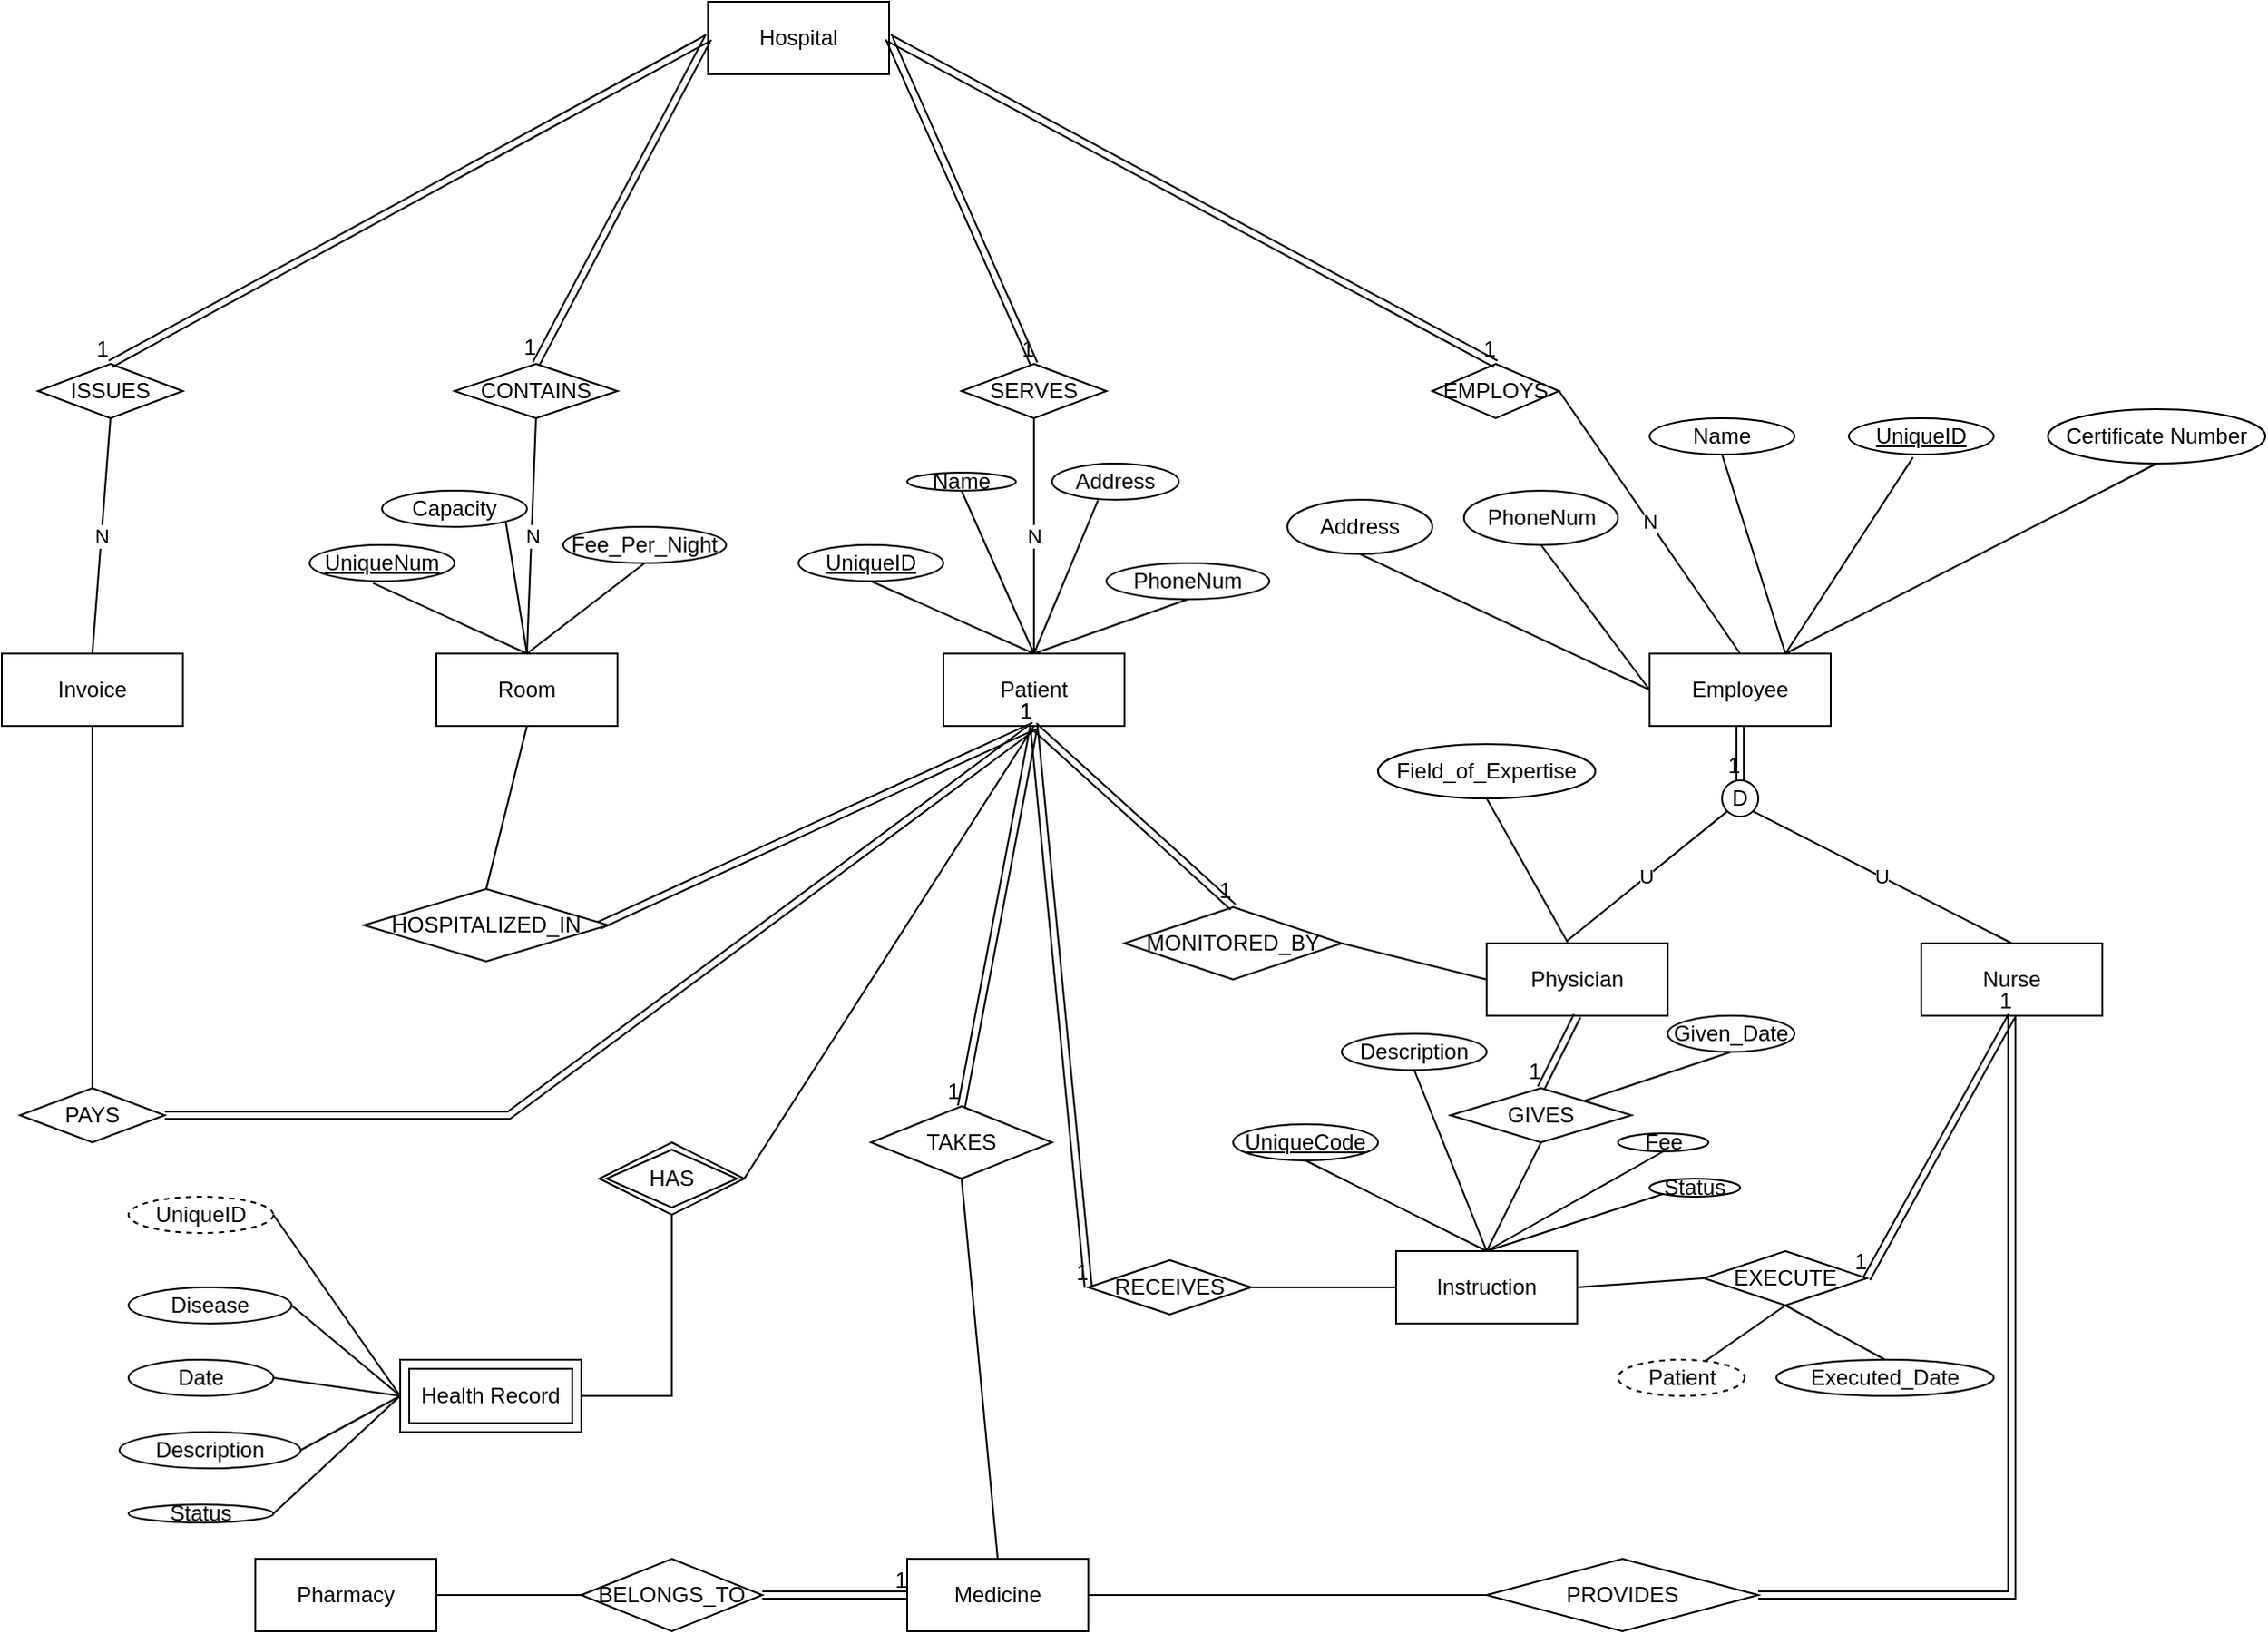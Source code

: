 <mxfile version="20.8.18" type="github">
  <diagram name="Page-1" id="-dqnDWmHI4KpS8x99t0E">
    <mxGraphModel dx="1608" dy="1573" grid="1" gridSize="10" guides="1" tooltips="1" connect="1" arrows="1" fold="1" page="1" pageScale="1" pageWidth="850" pageHeight="1100" math="0" shadow="0">
      <root>
        <mxCell id="0" />
        <mxCell id="1" parent="0" />
        <mxCell id="aSZPK6pYw0Ljr9cqZKYC-1" value="Hospital" style="whiteSpace=wrap;html=1;align=center;" parent="1" vertex="1">
          <mxGeometry x="280" y="-240" width="100" height="40" as="geometry" />
        </mxCell>
        <mxCell id="aSZPK6pYw0Ljr9cqZKYC-2" value="Room" style="whiteSpace=wrap;html=1;align=center;" parent="1" vertex="1">
          <mxGeometry x="130" y="120" width="100" height="40" as="geometry" />
        </mxCell>
        <mxCell id="aSZPK6pYw0Ljr9cqZKYC-3" value="Patient" style="whiteSpace=wrap;html=1;align=center;" parent="1" vertex="1">
          <mxGeometry x="410" y="120" width="100" height="40" as="geometry" />
        </mxCell>
        <mxCell id="aSZPK6pYw0Ljr9cqZKYC-4" value="Employee" style="whiteSpace=wrap;html=1;align=center;" parent="1" vertex="1">
          <mxGeometry x="800" y="120" width="100" height="40" as="geometry" />
        </mxCell>
        <mxCell id="aSZPK6pYw0Ljr9cqZKYC-5" value="Invoice" style="whiteSpace=wrap;html=1;align=center;" parent="1" vertex="1">
          <mxGeometry x="-110" y="120" width="100" height="40" as="geometry" />
        </mxCell>
        <mxCell id="aSZPK6pYw0Ljr9cqZKYC-6" value="ISSUES" style="shape=rhombus;perimeter=rhombusPerimeter;whiteSpace=wrap;html=1;align=center;" parent="1" vertex="1">
          <mxGeometry x="-90" y="-40" width="80" height="30" as="geometry" />
        </mxCell>
        <mxCell id="aSZPK6pYw0Ljr9cqZKYC-7" value="CONTAINS" style="shape=rhombus;perimeter=rhombusPerimeter;whiteSpace=wrap;html=1;align=center;" parent="1" vertex="1">
          <mxGeometry x="140" y="-40" width="90" height="30" as="geometry" />
        </mxCell>
        <mxCell id="aSZPK6pYw0Ljr9cqZKYC-8" value="EMPLOYS" style="shape=rhombus;perimeter=rhombusPerimeter;whiteSpace=wrap;html=1;align=center;" parent="1" vertex="1">
          <mxGeometry x="680" y="-40" width="70" height="30" as="geometry" />
        </mxCell>
        <mxCell id="aSZPK6pYw0Ljr9cqZKYC-9" value="SERVES" style="shape=rhombus;perimeter=rhombusPerimeter;whiteSpace=wrap;html=1;align=center;" parent="1" vertex="1">
          <mxGeometry x="420" y="-40" width="80" height="30" as="geometry" />
        </mxCell>
        <mxCell id="aSZPK6pYw0Ljr9cqZKYC-10" value="Physician" style="whiteSpace=wrap;html=1;align=center;" parent="1" vertex="1">
          <mxGeometry x="710" y="280" width="100" height="40" as="geometry" />
        </mxCell>
        <mxCell id="aSZPK6pYw0Ljr9cqZKYC-11" value="Nurse" style="whiteSpace=wrap;html=1;align=center;" parent="1" vertex="1">
          <mxGeometry x="950" y="280" width="100" height="40" as="geometry" />
        </mxCell>
        <mxCell id="aSZPK6pYw0Ljr9cqZKYC-12" value="HOSPITALIZED_IN" style="shape=rhombus;perimeter=rhombusPerimeter;whiteSpace=wrap;html=1;align=center;" parent="1" vertex="1">
          <mxGeometry x="90" y="250" width="135" height="40" as="geometry" />
        </mxCell>
        <mxCell id="aSZPK6pYw0Ljr9cqZKYC-13" value="PAYS" style="shape=rhombus;perimeter=rhombusPerimeter;whiteSpace=wrap;html=1;align=center;" parent="1" vertex="1">
          <mxGeometry x="-100" y="360" width="80" height="30" as="geometry" />
        </mxCell>
        <mxCell id="aSZPK6pYw0Ljr9cqZKYC-15" value="HAS" style="shape=rhombus;double=1;perimeter=rhombusPerimeter;whiteSpace=wrap;html=1;align=center;" parent="1" vertex="1">
          <mxGeometry x="220" y="390" width="80" height="40" as="geometry" />
        </mxCell>
        <mxCell id="aSZPK6pYw0Ljr9cqZKYC-16" value="Health Record" style="shape=ext;margin=3;double=1;whiteSpace=wrap;html=1;align=center;" parent="1" vertex="1">
          <mxGeometry x="110" y="510" width="100" height="40" as="geometry" />
        </mxCell>
        <mxCell id="aSZPK6pYw0Ljr9cqZKYC-17" value="Instruction" style="whiteSpace=wrap;html=1;align=center;fontStyle=0" parent="1" vertex="1">
          <mxGeometry x="660" y="450" width="100" height="40" as="geometry" />
        </mxCell>
        <mxCell id="aSZPK6pYw0Ljr9cqZKYC-19" value="MONITORED_BY" style="shape=rhombus;perimeter=rhombusPerimeter;whiteSpace=wrap;html=1;align=center;" parent="1" vertex="1">
          <mxGeometry x="510" y="260" width="120" height="40" as="geometry" />
        </mxCell>
        <mxCell id="aSZPK6pYw0Ljr9cqZKYC-20" value="EXECUTE" style="shape=rhombus;perimeter=rhombusPerimeter;whiteSpace=wrap;html=1;align=center;" parent="1" vertex="1">
          <mxGeometry x="830" y="450" width="90" height="30" as="geometry" />
        </mxCell>
        <mxCell id="aSZPK6pYw0Ljr9cqZKYC-21" value="GIVES" style="shape=rhombus;perimeter=rhombusPerimeter;whiteSpace=wrap;html=1;align=center;" parent="1" vertex="1">
          <mxGeometry x="690" y="360" width="100" height="30" as="geometry" />
        </mxCell>
        <mxCell id="aSZPK6pYw0Ljr9cqZKYC-22" value="RECEIVES" style="shape=rhombus;perimeter=rhombusPerimeter;whiteSpace=wrap;html=1;align=center;" parent="1" vertex="1">
          <mxGeometry x="490" y="455" width="90" height="30" as="geometry" />
        </mxCell>
        <mxCell id="aSZPK6pYw0Ljr9cqZKYC-23" value="PROVIDES" style="shape=rhombus;perimeter=rhombusPerimeter;whiteSpace=wrap;html=1;align=center;" parent="1" vertex="1">
          <mxGeometry x="710" y="620" width="150" height="40" as="geometry" />
        </mxCell>
        <mxCell id="aSZPK6pYw0Ljr9cqZKYC-26" value="D" style="ellipse;whiteSpace=wrap;html=1;" parent="1" vertex="1">
          <mxGeometry x="840" y="190" width="20" height="20" as="geometry" />
        </mxCell>
        <mxCell id="aSZPK6pYw0Ljr9cqZKYC-32" value="U" style="endArrow=none;html=1;rounded=0;exitX=0.44;exitY=-0.025;exitDx=0;exitDy=0;exitPerimeter=0;entryX=0;entryY=1;entryDx=0;entryDy=0;" parent="1" source="aSZPK6pYw0Ljr9cqZKYC-10" target="aSZPK6pYw0Ljr9cqZKYC-26" edge="1">
          <mxGeometry relative="1" as="geometry">
            <mxPoint x="720" y="230" as="sourcePoint" />
            <mxPoint x="880" y="230" as="targetPoint" />
          </mxGeometry>
        </mxCell>
        <mxCell id="aSZPK6pYw0Ljr9cqZKYC-33" value="" style="shape=link;html=1;rounded=0;exitX=0.5;exitY=1;exitDx=0;exitDy=0;entryX=0.5;entryY=0;entryDx=0;entryDy=0;" parent="1" source="aSZPK6pYw0Ljr9cqZKYC-4" target="aSZPK6pYw0Ljr9cqZKYC-26" edge="1">
          <mxGeometry relative="1" as="geometry">
            <mxPoint x="720" y="230" as="sourcePoint" />
            <mxPoint x="880" y="230" as="targetPoint" />
          </mxGeometry>
        </mxCell>
        <mxCell id="aSZPK6pYw0Ljr9cqZKYC-34" value="1" style="resizable=0;html=1;align=right;verticalAlign=bottom;" parent="aSZPK6pYw0Ljr9cqZKYC-33" connectable="0" vertex="1">
          <mxGeometry x="1" relative="1" as="geometry" />
        </mxCell>
        <mxCell id="aSZPK6pYw0Ljr9cqZKYC-35" value="U" style="endArrow=none;html=1;rounded=0;entryX=0.5;entryY=0;entryDx=0;entryDy=0;exitX=1;exitY=1;exitDx=0;exitDy=0;" parent="1" source="aSZPK6pYw0Ljr9cqZKYC-26" target="aSZPK6pYw0Ljr9cqZKYC-11" edge="1">
          <mxGeometry relative="1" as="geometry">
            <mxPoint x="720" y="230" as="sourcePoint" />
            <mxPoint x="880" y="230" as="targetPoint" />
          </mxGeometry>
        </mxCell>
        <mxCell id="aSZPK6pYw0Ljr9cqZKYC-36" value="" style="shape=link;html=1;rounded=0;exitX=1;exitY=0.5;exitDx=0;exitDy=0;entryX=0.5;entryY=0;entryDx=0;entryDy=0;" parent="1" source="aSZPK6pYw0Ljr9cqZKYC-1" target="aSZPK6pYw0Ljr9cqZKYC-9" edge="1">
          <mxGeometry relative="1" as="geometry">
            <mxPoint x="350" y="10" as="sourcePoint" />
            <mxPoint x="510" y="10" as="targetPoint" />
          </mxGeometry>
        </mxCell>
        <mxCell id="aSZPK6pYw0Ljr9cqZKYC-37" value="1" style="resizable=0;html=1;align=right;verticalAlign=bottom;" parent="aSZPK6pYw0Ljr9cqZKYC-36" connectable="0" vertex="1">
          <mxGeometry x="1" relative="1" as="geometry" />
        </mxCell>
        <mxCell id="aSZPK6pYw0Ljr9cqZKYC-38" value="" style="shape=link;html=1;rounded=0;entryX=0.5;entryY=0;entryDx=0;entryDy=0;" parent="1" target="aSZPK6pYw0Ljr9cqZKYC-8" edge="1">
          <mxGeometry relative="1" as="geometry">
            <mxPoint x="380" y="-220" as="sourcePoint" />
            <mxPoint x="510" y="10" as="targetPoint" />
          </mxGeometry>
        </mxCell>
        <mxCell id="aSZPK6pYw0Ljr9cqZKYC-39" value="1" style="resizable=0;html=1;align=right;verticalAlign=bottom;" parent="aSZPK6pYw0Ljr9cqZKYC-38" connectable="0" vertex="1">
          <mxGeometry x="1" relative="1" as="geometry" />
        </mxCell>
        <mxCell id="aSZPK6pYw0Ljr9cqZKYC-40" value="N" style="endArrow=none;html=1;rounded=0;exitX=1;exitY=0.5;exitDx=0;exitDy=0;entryX=0.5;entryY=0;entryDx=0;entryDy=0;" parent="1" source="aSZPK6pYw0Ljr9cqZKYC-8" target="aSZPK6pYw0Ljr9cqZKYC-4" edge="1">
          <mxGeometry relative="1" as="geometry">
            <mxPoint x="450" y="10" as="sourcePoint" />
            <mxPoint x="610" y="10" as="targetPoint" />
          </mxGeometry>
        </mxCell>
        <mxCell id="aSZPK6pYw0Ljr9cqZKYC-41" value="" style="shape=link;html=1;rounded=0;exitX=0;exitY=0.5;exitDx=0;exitDy=0;entryX=0.5;entryY=0;entryDx=0;entryDy=0;" parent="1" source="aSZPK6pYw0Ljr9cqZKYC-1" target="aSZPK6pYw0Ljr9cqZKYC-7" edge="1">
          <mxGeometry relative="1" as="geometry">
            <mxPoint x="220" y="10" as="sourcePoint" />
            <mxPoint x="380" y="10" as="targetPoint" />
          </mxGeometry>
        </mxCell>
        <mxCell id="aSZPK6pYw0Ljr9cqZKYC-42" value="1" style="resizable=0;html=1;align=right;verticalAlign=bottom;" parent="aSZPK6pYw0Ljr9cqZKYC-41" connectable="0" vertex="1">
          <mxGeometry x="1" relative="1" as="geometry" />
        </mxCell>
        <mxCell id="aSZPK6pYw0Ljr9cqZKYC-43" value="" style="shape=link;html=1;rounded=0;exitX=0;exitY=0.5;exitDx=0;exitDy=0;entryX=0.5;entryY=0;entryDx=0;entryDy=0;" parent="1" source="aSZPK6pYw0Ljr9cqZKYC-1" target="aSZPK6pYw0Ljr9cqZKYC-6" edge="1">
          <mxGeometry relative="1" as="geometry">
            <mxPoint x="220" y="10" as="sourcePoint" />
            <mxPoint x="380" y="10" as="targetPoint" />
          </mxGeometry>
        </mxCell>
        <mxCell id="aSZPK6pYw0Ljr9cqZKYC-44" value="1" style="resizable=0;html=1;align=right;verticalAlign=bottom;" parent="aSZPK6pYw0Ljr9cqZKYC-43" connectable="0" vertex="1">
          <mxGeometry x="1" relative="1" as="geometry" />
        </mxCell>
        <mxCell id="aSZPK6pYw0Ljr9cqZKYC-45" value="N" style="endArrow=none;html=1;rounded=0;exitX=0.5;exitY=1;exitDx=0;exitDy=0;entryX=0.5;entryY=0;entryDx=0;entryDy=0;" parent="1" source="aSZPK6pYw0Ljr9cqZKYC-6" target="aSZPK6pYw0Ljr9cqZKYC-5" edge="1">
          <mxGeometry relative="1" as="geometry">
            <mxPoint x="220" y="230" as="sourcePoint" />
            <mxPoint x="380" y="230" as="targetPoint" />
          </mxGeometry>
        </mxCell>
        <mxCell id="aSZPK6pYw0Ljr9cqZKYC-46" value="N" style="endArrow=none;html=1;rounded=0;exitX=0.5;exitY=1;exitDx=0;exitDy=0;entryX=0.5;entryY=0;entryDx=0;entryDy=0;" parent="1" source="aSZPK6pYw0Ljr9cqZKYC-7" target="aSZPK6pYw0Ljr9cqZKYC-2" edge="1">
          <mxGeometry relative="1" as="geometry">
            <mxPoint x="220" y="90" as="sourcePoint" />
            <mxPoint x="380" y="90" as="targetPoint" />
          </mxGeometry>
        </mxCell>
        <mxCell id="aSZPK6pYw0Ljr9cqZKYC-47" value="N" style="endArrow=none;html=1;rounded=0;exitX=0.5;exitY=1;exitDx=0;exitDy=0;entryX=0.5;entryY=0;entryDx=0;entryDy=0;" parent="1" source="aSZPK6pYw0Ljr9cqZKYC-9" target="aSZPK6pYw0Ljr9cqZKYC-3" edge="1">
          <mxGeometry relative="1" as="geometry">
            <mxPoint x="220" y="90" as="sourcePoint" />
            <mxPoint x="380" y="90" as="targetPoint" />
          </mxGeometry>
        </mxCell>
        <mxCell id="aSZPK6pYw0Ljr9cqZKYC-48" value="" style="shape=link;html=1;rounded=0;entryX=0.5;entryY=1;entryDx=0;entryDy=0;exitX=1;exitY=0.5;exitDx=0;exitDy=0;" parent="1" source="aSZPK6pYw0Ljr9cqZKYC-13" target="aSZPK6pYw0Ljr9cqZKYC-3" edge="1">
          <mxGeometry relative="1" as="geometry">
            <mxPoint x="120" y="360" as="sourcePoint" />
            <mxPoint x="280" y="360" as="targetPoint" />
            <Array as="points">
              <mxPoint x="170" y="375" />
            </Array>
          </mxGeometry>
        </mxCell>
        <mxCell id="aSZPK6pYw0Ljr9cqZKYC-49" value="1" style="resizable=0;html=1;align=right;verticalAlign=bottom;" parent="aSZPK6pYw0Ljr9cqZKYC-48" connectable="0" vertex="1">
          <mxGeometry x="1" relative="1" as="geometry" />
        </mxCell>
        <mxCell id="aSZPK6pYw0Ljr9cqZKYC-50" value="" style="shape=link;html=1;rounded=0;entryX=0.5;entryY=1;entryDx=0;entryDy=0;" parent="1" target="aSZPK6pYw0Ljr9cqZKYC-3" edge="1">
          <mxGeometry relative="1" as="geometry">
            <mxPoint x="220" y="270" as="sourcePoint" />
            <mxPoint x="280" y="310" as="targetPoint" />
          </mxGeometry>
        </mxCell>
        <mxCell id="aSZPK6pYw0Ljr9cqZKYC-51" value="1" style="resizable=0;html=1;align=right;verticalAlign=bottom;" parent="aSZPK6pYw0Ljr9cqZKYC-50" connectable="0" vertex="1">
          <mxGeometry x="1" relative="1" as="geometry" />
        </mxCell>
        <mxCell id="aSZPK6pYw0Ljr9cqZKYC-52" value="" style="endArrow=none;html=1;rounded=0;exitX=0.5;exitY=1;exitDx=0;exitDy=0;entryX=0.5;entryY=0;entryDx=0;entryDy=0;" parent="1" source="aSZPK6pYw0Ljr9cqZKYC-2" target="aSZPK6pYw0Ljr9cqZKYC-12" edge="1">
          <mxGeometry relative="1" as="geometry">
            <mxPoint x="120" y="240" as="sourcePoint" />
            <mxPoint x="280" y="240" as="targetPoint" />
          </mxGeometry>
        </mxCell>
        <mxCell id="aSZPK6pYw0Ljr9cqZKYC-53" value="" style="endArrow=none;html=1;rounded=0;entryX=1;entryY=0.5;entryDx=0;entryDy=0;" parent="1" target="aSZPK6pYw0Ljr9cqZKYC-15" edge="1">
          <mxGeometry relative="1" as="geometry">
            <mxPoint x="460" y="160" as="sourcePoint" />
            <mxPoint x="370" y="360" as="targetPoint" />
          </mxGeometry>
        </mxCell>
        <mxCell id="aSZPK6pYw0Ljr9cqZKYC-54" value="" style="endArrow=none;html=1;rounded=0;exitX=0.5;exitY=1;exitDx=0;exitDy=0;entryX=1;entryY=0.5;entryDx=0;entryDy=0;" parent="1" source="aSZPK6pYw0Ljr9cqZKYC-15" target="aSZPK6pYw0Ljr9cqZKYC-16" edge="1">
          <mxGeometry relative="1" as="geometry">
            <mxPoint x="280" y="360" as="sourcePoint" />
            <mxPoint x="440" y="360" as="targetPoint" />
            <Array as="points">
              <mxPoint x="260" y="530" />
            </Array>
          </mxGeometry>
        </mxCell>
        <mxCell id="aSZPK6pYw0Ljr9cqZKYC-59" value="" style="shape=link;html=1;rounded=0;exitX=0.5;exitY=1;exitDx=0;exitDy=0;entryX=0.5;entryY=0;entryDx=0;entryDy=0;" parent="1" source="aSZPK6pYw0Ljr9cqZKYC-10" target="aSZPK6pYw0Ljr9cqZKYC-21" edge="1">
          <mxGeometry relative="1" as="geometry">
            <mxPoint x="700" y="510" as="sourcePoint" />
            <mxPoint x="860" y="510" as="targetPoint" />
          </mxGeometry>
        </mxCell>
        <mxCell id="aSZPK6pYw0Ljr9cqZKYC-60" value="1" style="resizable=0;html=1;align=right;verticalAlign=bottom;" parent="aSZPK6pYw0Ljr9cqZKYC-59" connectable="0" vertex="1">
          <mxGeometry x="1" relative="1" as="geometry" />
        </mxCell>
        <mxCell id="aSZPK6pYw0Ljr9cqZKYC-61" value="" style="endArrow=none;html=1;rounded=0;exitX=0.5;exitY=1;exitDx=0;exitDy=0;entryX=0.5;entryY=0;entryDx=0;entryDy=0;" parent="1" source="aSZPK6pYw0Ljr9cqZKYC-21" target="aSZPK6pYw0Ljr9cqZKYC-17" edge="1">
          <mxGeometry relative="1" as="geometry">
            <mxPoint x="630" y="510" as="sourcePoint" />
            <mxPoint x="790" y="510" as="targetPoint" />
          </mxGeometry>
        </mxCell>
        <mxCell id="aSZPK6pYw0Ljr9cqZKYC-63" value="" style="endArrow=none;html=1;rounded=0;exitX=1;exitY=0.5;exitDx=0;exitDy=0;entryX=0;entryY=0.5;entryDx=0;entryDy=0;" parent="1" source="aSZPK6pYw0Ljr9cqZKYC-22" target="aSZPK6pYw0Ljr9cqZKYC-17" edge="1">
          <mxGeometry relative="1" as="geometry">
            <mxPoint x="630" y="450" as="sourcePoint" />
            <mxPoint x="790" y="450" as="targetPoint" />
          </mxGeometry>
        </mxCell>
        <mxCell id="aSZPK6pYw0Ljr9cqZKYC-64" value="" style="shape=link;html=1;rounded=0;exitX=0.5;exitY=1;exitDx=0;exitDy=0;entryX=1;entryY=0.5;entryDx=0;entryDy=0;" parent="1" source="aSZPK6pYw0Ljr9cqZKYC-11" target="aSZPK6pYw0Ljr9cqZKYC-20" edge="1">
          <mxGeometry relative="1" as="geometry">
            <mxPoint x="770" y="450" as="sourcePoint" />
            <mxPoint x="930" y="450" as="targetPoint" />
          </mxGeometry>
        </mxCell>
        <mxCell id="aSZPK6pYw0Ljr9cqZKYC-65" value="1" style="resizable=0;html=1;align=right;verticalAlign=bottom;" parent="aSZPK6pYw0Ljr9cqZKYC-64" connectable="0" vertex="1">
          <mxGeometry x="1" relative="1" as="geometry" />
        </mxCell>
        <mxCell id="aSZPK6pYw0Ljr9cqZKYC-66" value="" style="endArrow=none;html=1;rounded=0;exitX=1;exitY=0.5;exitDx=0;exitDy=0;entryX=0;entryY=0.5;entryDx=0;entryDy=0;" parent="1" source="aSZPK6pYw0Ljr9cqZKYC-17" target="aSZPK6pYw0Ljr9cqZKYC-20" edge="1">
          <mxGeometry relative="1" as="geometry">
            <mxPoint x="770" y="450" as="sourcePoint" />
            <mxPoint x="930" y="450" as="targetPoint" />
          </mxGeometry>
        </mxCell>
        <mxCell id="aSZPK6pYw0Ljr9cqZKYC-67" value="" style="shape=link;html=1;rounded=0;exitX=1;exitY=0.5;exitDx=0;exitDy=0;" parent="1" source="aSZPK6pYw0Ljr9cqZKYC-23" edge="1">
          <mxGeometry relative="1" as="geometry">
            <mxPoint x="490" y="500" as="sourcePoint" />
            <mxPoint x="1000" y="320" as="targetPoint" />
            <Array as="points">
              <mxPoint x="1000" y="640" />
            </Array>
          </mxGeometry>
        </mxCell>
        <mxCell id="aSZPK6pYw0Ljr9cqZKYC-68" value="1" style="resizable=0;html=1;align=right;verticalAlign=bottom;" parent="aSZPK6pYw0Ljr9cqZKYC-67" connectable="0" vertex="1">
          <mxGeometry x="1" relative="1" as="geometry" />
        </mxCell>
        <mxCell id="aSZPK6pYw0Ljr9cqZKYC-69" value="" style="endArrow=none;html=1;rounded=0;exitX=0.5;exitY=0;exitDx=0;exitDy=0;" parent="1" source="aSZPK6pYw0Ljr9cqZKYC-13" target="aSZPK6pYw0Ljr9cqZKYC-5" edge="1">
          <mxGeometry relative="1" as="geometry">
            <mxPoint x="100" y="320" as="sourcePoint" />
            <mxPoint x="260" y="320" as="targetPoint" />
          </mxGeometry>
        </mxCell>
        <mxCell id="6vHMBVvT9jH56hpRkgGV-1" value="" style="shape=link;html=1;rounded=0;entryX=0;entryY=0.5;entryDx=0;entryDy=0;" parent="1" target="aSZPK6pYw0Ljr9cqZKYC-22" edge="1">
          <mxGeometry relative="1" as="geometry">
            <mxPoint x="460" y="160" as="sourcePoint" />
            <mxPoint x="520" y="310" as="targetPoint" />
          </mxGeometry>
        </mxCell>
        <mxCell id="6vHMBVvT9jH56hpRkgGV-2" value="1" style="resizable=0;html=1;align=right;verticalAlign=bottom;" parent="6vHMBVvT9jH56hpRkgGV-1" connectable="0" vertex="1">
          <mxGeometry x="1" relative="1" as="geometry" />
        </mxCell>
        <mxCell id="6vHMBVvT9jH56hpRkgGV-3" value="" style="shape=link;html=1;rounded=0;entryX=0.5;entryY=0;entryDx=0;entryDy=0;" parent="1" target="aSZPK6pYw0Ljr9cqZKYC-19" edge="1">
          <mxGeometry relative="1" as="geometry">
            <mxPoint x="460" y="160" as="sourcePoint" />
            <mxPoint x="400" y="250" as="targetPoint" />
          </mxGeometry>
        </mxCell>
        <mxCell id="6vHMBVvT9jH56hpRkgGV-4" value="1" style="resizable=0;html=1;align=right;verticalAlign=bottom;" parent="6vHMBVvT9jH56hpRkgGV-3" connectable="0" vertex="1">
          <mxGeometry x="1" relative="1" as="geometry" />
        </mxCell>
        <mxCell id="6vHMBVvT9jH56hpRkgGV-5" value="" style="endArrow=none;html=1;rounded=0;entryX=0;entryY=0.5;entryDx=0;entryDy=0;exitX=1;exitY=0.5;exitDx=0;exitDy=0;" parent="1" source="aSZPK6pYw0Ljr9cqZKYC-19" target="aSZPK6pYw0Ljr9cqZKYC-10" edge="1">
          <mxGeometry relative="1" as="geometry">
            <mxPoint x="240" y="250" as="sourcePoint" />
            <mxPoint x="400" y="250" as="targetPoint" />
          </mxGeometry>
        </mxCell>
        <mxCell id="6vHMBVvT9jH56hpRkgGV-6" value="Medicine" style="whiteSpace=wrap;html=1;align=center;" parent="1" vertex="1">
          <mxGeometry x="390" y="620" width="100" height="40" as="geometry" />
        </mxCell>
        <mxCell id="6vHMBVvT9jH56hpRkgGV-8" value="" style="shape=link;html=1;rounded=0;exitX=0.5;exitY=1;exitDx=0;exitDy=0;entryX=0.5;entryY=0;entryDx=0;entryDy=0;" parent="1" source="aSZPK6pYw0Ljr9cqZKYC-3" target="6vHMBVvT9jH56hpRkgGV-11" edge="1">
          <mxGeometry relative="1" as="geometry">
            <mxPoint x="350" y="480" as="sourcePoint" />
            <mxPoint x="440" y="370" as="targetPoint" />
          </mxGeometry>
        </mxCell>
        <mxCell id="6vHMBVvT9jH56hpRkgGV-9" value="1" style="resizable=0;html=1;align=right;verticalAlign=bottom;" parent="6vHMBVvT9jH56hpRkgGV-8" connectable="0" vertex="1">
          <mxGeometry x="1" relative="1" as="geometry" />
        </mxCell>
        <mxCell id="6vHMBVvT9jH56hpRkgGV-10" value="" style="endArrow=none;html=1;rounded=0;entryX=0;entryY=0.5;entryDx=0;entryDy=0;" parent="1" source="6vHMBVvT9jH56hpRkgGV-6" target="aSZPK6pYw0Ljr9cqZKYC-23" edge="1">
          <mxGeometry relative="1" as="geometry">
            <mxPoint x="350" y="480" as="sourcePoint" />
            <mxPoint x="510" y="480" as="targetPoint" />
          </mxGeometry>
        </mxCell>
        <mxCell id="6vHMBVvT9jH56hpRkgGV-11" value="TAKES" style="shape=rhombus;perimeter=rhombusPerimeter;whiteSpace=wrap;html=1;align=center;" parent="1" vertex="1">
          <mxGeometry x="370" y="370" width="100" height="40" as="geometry" />
        </mxCell>
        <mxCell id="6vHMBVvT9jH56hpRkgGV-12" value="" style="endArrow=none;html=1;rounded=0;exitX=0.5;exitY=1;exitDx=0;exitDy=0;entryX=0.5;entryY=0;entryDx=0;entryDy=0;" parent="1" source="6vHMBVvT9jH56hpRkgGV-11" target="6vHMBVvT9jH56hpRkgGV-6" edge="1">
          <mxGeometry relative="1" as="geometry">
            <mxPoint x="370" y="480" as="sourcePoint" />
            <mxPoint x="530" y="480" as="targetPoint" />
          </mxGeometry>
        </mxCell>
        <mxCell id="6vHMBVvT9jH56hpRkgGV-13" value="Pharmacy" style="whiteSpace=wrap;html=1;align=center;" parent="1" vertex="1">
          <mxGeometry x="30" y="620" width="100" height="40" as="geometry" />
        </mxCell>
        <mxCell id="6vHMBVvT9jH56hpRkgGV-14" value="BELONGS_TO" style="shape=rhombus;perimeter=rhombusPerimeter;whiteSpace=wrap;html=1;align=center;" parent="1" vertex="1">
          <mxGeometry x="210" y="620" width="100" height="40" as="geometry" />
        </mxCell>
        <mxCell id="6vHMBVvT9jH56hpRkgGV-18" value="" style="shape=link;html=1;rounded=0;entryX=0;entryY=0.5;entryDx=0;entryDy=0;exitX=1;exitY=0.5;exitDx=0;exitDy=0;" parent="1" source="6vHMBVvT9jH56hpRkgGV-14" target="6vHMBVvT9jH56hpRkgGV-6" edge="1">
          <mxGeometry relative="1" as="geometry">
            <mxPoint x="380" y="290" as="sourcePoint" />
            <mxPoint x="540" y="290" as="targetPoint" />
          </mxGeometry>
        </mxCell>
        <mxCell id="6vHMBVvT9jH56hpRkgGV-19" value="1" style="resizable=0;html=1;align=right;verticalAlign=bottom;" parent="6vHMBVvT9jH56hpRkgGV-18" connectable="0" vertex="1">
          <mxGeometry x="1" relative="1" as="geometry" />
        </mxCell>
        <mxCell id="6vHMBVvT9jH56hpRkgGV-20" value="" style="endArrow=none;html=1;rounded=0;exitX=1;exitY=0.5;exitDx=0;exitDy=0;entryX=0;entryY=0.5;entryDx=0;entryDy=0;" parent="1" source="6vHMBVvT9jH56hpRkgGV-13" target="6vHMBVvT9jH56hpRkgGV-14" edge="1">
          <mxGeometry relative="1" as="geometry">
            <mxPoint x="380" y="290" as="sourcePoint" />
            <mxPoint x="540" y="290" as="targetPoint" />
          </mxGeometry>
        </mxCell>
        <mxCell id="8IZqVmxzMMiTwjFsyfuv-1" value="UniqueID" style="ellipse;whiteSpace=wrap;html=1;align=center;fontStyle=4;" vertex="1" parent="1">
          <mxGeometry x="910" y="-10" width="80" height="20" as="geometry" />
        </mxCell>
        <mxCell id="8IZqVmxzMMiTwjFsyfuv-3" value="Name" style="ellipse;whiteSpace=wrap;html=1;align=center;" vertex="1" parent="1">
          <mxGeometry x="800" y="-10" width="80" height="20" as="geometry" />
        </mxCell>
        <mxCell id="8IZqVmxzMMiTwjFsyfuv-4" value="Address" style="ellipse;whiteSpace=wrap;html=1;align=center;" vertex="1" parent="1">
          <mxGeometry x="600" y="35" width="80" height="30" as="geometry" />
        </mxCell>
        <mxCell id="8IZqVmxzMMiTwjFsyfuv-5" value="PhoneNum" style="ellipse;whiteSpace=wrap;html=1;align=center;" vertex="1" parent="1">
          <mxGeometry x="697.5" y="30" width="85" height="30" as="geometry" />
        </mxCell>
        <mxCell id="8IZqVmxzMMiTwjFsyfuv-6" value="Certificate Number" style="ellipse;whiteSpace=wrap;html=1;align=center;" vertex="1" parent="1">
          <mxGeometry x="1020" y="-15" width="120" height="30" as="geometry" />
        </mxCell>
        <mxCell id="8IZqVmxzMMiTwjFsyfuv-7" value="" style="endArrow=none;html=1;rounded=0;exitX=0.5;exitY=1;exitDx=0;exitDy=0;entryX=0;entryY=0.5;entryDx=0;entryDy=0;" edge="1" parent="1" source="8IZqVmxzMMiTwjFsyfuv-4" target="aSZPK6pYw0Ljr9cqZKYC-4">
          <mxGeometry relative="1" as="geometry">
            <mxPoint x="740" y="150" as="sourcePoint" />
            <mxPoint x="900" y="150" as="targetPoint" />
          </mxGeometry>
        </mxCell>
        <mxCell id="8IZqVmxzMMiTwjFsyfuv-9" value="" style="endArrow=none;html=1;rounded=0;exitX=0.5;exitY=1;exitDx=0;exitDy=0;entryX=0;entryY=0.5;entryDx=0;entryDy=0;" edge="1" parent="1" source="8IZqVmxzMMiTwjFsyfuv-5" target="aSZPK6pYw0Ljr9cqZKYC-4">
          <mxGeometry relative="1" as="geometry">
            <mxPoint x="740" y="150" as="sourcePoint" />
            <mxPoint x="900" y="150" as="targetPoint" />
          </mxGeometry>
        </mxCell>
        <mxCell id="8IZqVmxzMMiTwjFsyfuv-10" value="" style="endArrow=none;html=1;rounded=0;exitX=0.5;exitY=1;exitDx=0;exitDy=0;entryX=0.75;entryY=0;entryDx=0;entryDy=0;" edge="1" parent="1" source="8IZqVmxzMMiTwjFsyfuv-3" target="aSZPK6pYw0Ljr9cqZKYC-4">
          <mxGeometry relative="1" as="geometry">
            <mxPoint x="740" y="150" as="sourcePoint" />
            <mxPoint x="900" y="150" as="targetPoint" />
          </mxGeometry>
        </mxCell>
        <mxCell id="8IZqVmxzMMiTwjFsyfuv-11" value="" style="endArrow=none;html=1;rounded=0;exitX=0.443;exitY=1.079;exitDx=0;exitDy=0;exitPerimeter=0;entryX=0.75;entryY=0;entryDx=0;entryDy=0;" edge="1" parent="1" source="8IZqVmxzMMiTwjFsyfuv-1" target="aSZPK6pYw0Ljr9cqZKYC-4">
          <mxGeometry relative="1" as="geometry">
            <mxPoint x="740" y="150" as="sourcePoint" />
            <mxPoint x="900" y="150" as="targetPoint" />
          </mxGeometry>
        </mxCell>
        <mxCell id="8IZqVmxzMMiTwjFsyfuv-12" value="" style="endArrow=none;html=1;rounded=0;entryX=0.5;entryY=1;entryDx=0;entryDy=0;exitX=0.75;exitY=0;exitDx=0;exitDy=0;" edge="1" parent="1" source="aSZPK6pYw0Ljr9cqZKYC-4" target="8IZqVmxzMMiTwjFsyfuv-6">
          <mxGeometry relative="1" as="geometry">
            <mxPoint x="740" y="150" as="sourcePoint" />
            <mxPoint x="900" y="150" as="targetPoint" />
          </mxGeometry>
        </mxCell>
        <mxCell id="8IZqVmxzMMiTwjFsyfuv-13" value="Field_of_Expertise" style="ellipse;whiteSpace=wrap;html=1;align=center;" vertex="1" parent="1">
          <mxGeometry x="650" y="170" width="120" height="30" as="geometry" />
        </mxCell>
        <mxCell id="8IZqVmxzMMiTwjFsyfuv-14" value="" style="endArrow=none;html=1;rounded=0;exitX=0.5;exitY=1;exitDx=0;exitDy=0;entryX=0.447;entryY=-0.014;entryDx=0;entryDy=0;entryPerimeter=0;" edge="1" parent="1" source="8IZqVmxzMMiTwjFsyfuv-13" target="aSZPK6pYw0Ljr9cqZKYC-10">
          <mxGeometry relative="1" as="geometry">
            <mxPoint x="740" y="190" as="sourcePoint" />
            <mxPoint x="900" y="190" as="targetPoint" />
          </mxGeometry>
        </mxCell>
        <mxCell id="8IZqVmxzMMiTwjFsyfuv-15" value="UniqueID" style="ellipse;whiteSpace=wrap;html=1;align=center;fontStyle=4;" vertex="1" parent="1">
          <mxGeometry x="330" y="60" width="80" height="20" as="geometry" />
        </mxCell>
        <mxCell id="8IZqVmxzMMiTwjFsyfuv-16" value="Name" style="ellipse;whiteSpace=wrap;html=1;align=center;" vertex="1" parent="1">
          <mxGeometry x="390" y="20" width="60" height="10" as="geometry" />
        </mxCell>
        <mxCell id="8IZqVmxzMMiTwjFsyfuv-18" value="PhoneNum" style="ellipse;whiteSpace=wrap;html=1;align=center;" vertex="1" parent="1">
          <mxGeometry x="500" y="70" width="90" height="20" as="geometry" />
        </mxCell>
        <mxCell id="8IZqVmxzMMiTwjFsyfuv-19" value="Address" style="ellipse;whiteSpace=wrap;html=1;align=center;" vertex="1" parent="1">
          <mxGeometry x="470" y="15" width="70" height="20" as="geometry" />
        </mxCell>
        <mxCell id="8IZqVmxzMMiTwjFsyfuv-21" value="" style="endArrow=none;html=1;rounded=0;exitX=0.5;exitY=1;exitDx=0;exitDy=0;entryX=0.5;entryY=0;entryDx=0;entryDy=0;" edge="1" parent="1" source="8IZqVmxzMMiTwjFsyfuv-16" target="aSZPK6pYw0Ljr9cqZKYC-3">
          <mxGeometry relative="1" as="geometry">
            <mxPoint x="430" y="80" as="sourcePoint" />
            <mxPoint x="590" y="80" as="targetPoint" />
          </mxGeometry>
        </mxCell>
        <mxCell id="8IZqVmxzMMiTwjFsyfuv-22" value="" style="endArrow=none;html=1;rounded=0;exitX=0.5;exitY=1;exitDx=0;exitDy=0;entryX=0.5;entryY=0;entryDx=0;entryDy=0;" edge="1" parent="1" source="8IZqVmxzMMiTwjFsyfuv-15" target="aSZPK6pYw0Ljr9cqZKYC-3">
          <mxGeometry relative="1" as="geometry">
            <mxPoint x="430" y="80" as="sourcePoint" />
            <mxPoint x="590" y="80" as="targetPoint" />
          </mxGeometry>
        </mxCell>
        <mxCell id="8IZqVmxzMMiTwjFsyfuv-23" value="" style="endArrow=none;html=1;rounded=0;entryX=0.363;entryY=1.007;entryDx=0;entryDy=0;entryPerimeter=0;" edge="1" parent="1" target="8IZqVmxzMMiTwjFsyfuv-19">
          <mxGeometry relative="1" as="geometry">
            <mxPoint x="460" y="120" as="sourcePoint" />
            <mxPoint x="590" y="80" as="targetPoint" />
          </mxGeometry>
        </mxCell>
        <mxCell id="8IZqVmxzMMiTwjFsyfuv-24" value="" style="endArrow=none;html=1;rounded=0;entryX=0.5;entryY=1;entryDx=0;entryDy=0;" edge="1" parent="1" target="8IZqVmxzMMiTwjFsyfuv-18">
          <mxGeometry relative="1" as="geometry">
            <mxPoint x="460" y="120" as="sourcePoint" />
            <mxPoint x="590" y="80" as="targetPoint" />
          </mxGeometry>
        </mxCell>
        <mxCell id="8IZqVmxzMMiTwjFsyfuv-25" value="UniqueNum" style="ellipse;whiteSpace=wrap;html=1;align=center;fontStyle=4;" vertex="1" parent="1">
          <mxGeometry x="60" y="60" width="80" height="20" as="geometry" />
        </mxCell>
        <mxCell id="8IZqVmxzMMiTwjFsyfuv-26" value="Fee_Per_Night" style="ellipse;whiteSpace=wrap;html=1;align=center;" vertex="1" parent="1">
          <mxGeometry x="200" y="50" width="90" height="20" as="geometry" />
        </mxCell>
        <mxCell id="8IZqVmxzMMiTwjFsyfuv-27" value="Capacity" style="ellipse;whiteSpace=wrap;html=1;align=center;" vertex="1" parent="1">
          <mxGeometry x="100" y="30" width="80" height="20" as="geometry" />
        </mxCell>
        <mxCell id="8IZqVmxzMMiTwjFsyfuv-28" value="" style="endArrow=none;html=1;rounded=0;exitX=0.438;exitY=1.054;exitDx=0;exitDy=0;exitPerimeter=0;entryX=0.5;entryY=0;entryDx=0;entryDy=0;" edge="1" parent="1" source="8IZqVmxzMMiTwjFsyfuv-25" target="aSZPK6pYw0Ljr9cqZKYC-2">
          <mxGeometry relative="1" as="geometry">
            <mxPoint x="190" y="80" as="sourcePoint" />
            <mxPoint x="350" y="80" as="targetPoint" />
          </mxGeometry>
        </mxCell>
        <mxCell id="8IZqVmxzMMiTwjFsyfuv-29" value="" style="endArrow=none;html=1;rounded=0;exitX=1;exitY=1;exitDx=0;exitDy=0;" edge="1" parent="1" source="8IZqVmxzMMiTwjFsyfuv-27">
          <mxGeometry relative="1" as="geometry">
            <mxPoint x="120" y="80" as="sourcePoint" />
            <mxPoint x="180" y="120" as="targetPoint" />
          </mxGeometry>
        </mxCell>
        <mxCell id="8IZqVmxzMMiTwjFsyfuv-30" value="" style="endArrow=none;html=1;rounded=0;entryX=0.5;entryY=1;entryDx=0;entryDy=0;" edge="1" parent="1" target="8IZqVmxzMMiTwjFsyfuv-26">
          <mxGeometry relative="1" as="geometry">
            <mxPoint x="180" y="120" as="sourcePoint" />
            <mxPoint x="280" y="80" as="targetPoint" />
          </mxGeometry>
        </mxCell>
        <mxCell id="8IZqVmxzMMiTwjFsyfuv-31" value="UniqueCode" style="ellipse;whiteSpace=wrap;html=1;align=center;fontStyle=4;" vertex="1" parent="1">
          <mxGeometry x="570" y="380" width="80" height="20" as="geometry" />
        </mxCell>
        <mxCell id="8IZqVmxzMMiTwjFsyfuv-32" value="Description" style="ellipse;whiteSpace=wrap;html=1;align=center;" vertex="1" parent="1">
          <mxGeometry x="630" y="330" width="80" height="20" as="geometry" />
        </mxCell>
        <mxCell id="8IZqVmxzMMiTwjFsyfuv-33" value="Fee" style="ellipse;whiteSpace=wrap;html=1;align=center;" vertex="1" parent="1">
          <mxGeometry x="782.5" y="385" width="50" height="10" as="geometry" />
        </mxCell>
        <mxCell id="8IZqVmxzMMiTwjFsyfuv-34" value="" style="endArrow=none;html=1;rounded=0;exitX=0.5;exitY=1;exitDx=0;exitDy=0;" edge="1" parent="1" source="8IZqVmxzMMiTwjFsyfuv-31">
          <mxGeometry relative="1" as="geometry">
            <mxPoint x="630" y="430" as="sourcePoint" />
            <mxPoint x="710" y="450" as="targetPoint" />
          </mxGeometry>
        </mxCell>
        <mxCell id="8IZqVmxzMMiTwjFsyfuv-35" value="" style="endArrow=none;html=1;rounded=0;exitX=0.5;exitY=1;exitDx=0;exitDy=0;entryX=0.5;entryY=0;entryDx=0;entryDy=0;" edge="1" parent="1" source="8IZqVmxzMMiTwjFsyfuv-32" target="aSZPK6pYw0Ljr9cqZKYC-17">
          <mxGeometry relative="1" as="geometry">
            <mxPoint x="630" y="430" as="sourcePoint" />
            <mxPoint x="790" y="430" as="targetPoint" />
          </mxGeometry>
        </mxCell>
        <mxCell id="8IZqVmxzMMiTwjFsyfuv-36" value="" style="endArrow=none;html=1;rounded=0;entryX=0.5;entryY=1;entryDx=0;entryDy=0;exitX=0.5;exitY=0;exitDx=0;exitDy=0;" edge="1" parent="1" source="aSZPK6pYw0Ljr9cqZKYC-17" target="8IZqVmxzMMiTwjFsyfuv-33">
          <mxGeometry relative="1" as="geometry">
            <mxPoint x="630" y="430" as="sourcePoint" />
            <mxPoint x="790" y="430" as="targetPoint" />
          </mxGeometry>
        </mxCell>
        <mxCell id="8IZqVmxzMMiTwjFsyfuv-37" value="Given_Date" style="ellipse;whiteSpace=wrap;html=1;align=center;" vertex="1" parent="1">
          <mxGeometry x="810" y="320" width="70" height="20" as="geometry" />
        </mxCell>
        <mxCell id="8IZqVmxzMMiTwjFsyfuv-38" value="" style="endArrow=none;html=1;rounded=0;entryX=0.5;entryY=1;entryDx=0;entryDy=0;" edge="1" parent="1" source="aSZPK6pYw0Ljr9cqZKYC-21" target="8IZqVmxzMMiTwjFsyfuv-37">
          <mxGeometry relative="1" as="geometry">
            <mxPoint x="630" y="370" as="sourcePoint" />
            <mxPoint x="790" y="370" as="targetPoint" />
          </mxGeometry>
        </mxCell>
        <mxCell id="8IZqVmxzMMiTwjFsyfuv-39" value="Status" style="ellipse;whiteSpace=wrap;html=1;align=center;" vertex="1" parent="1">
          <mxGeometry x="800" y="410" width="50" height="10" as="geometry" />
        </mxCell>
        <mxCell id="8IZqVmxzMMiTwjFsyfuv-40" value="" style="endArrow=none;html=1;rounded=0;entryX=0;entryY=1;entryDx=0;entryDy=0;" edge="1" parent="1" target="8IZqVmxzMMiTwjFsyfuv-39">
          <mxGeometry relative="1" as="geometry">
            <mxPoint x="710" y="450" as="sourcePoint" />
            <mxPoint x="880" y="430" as="targetPoint" />
          </mxGeometry>
        </mxCell>
        <mxCell id="8IZqVmxzMMiTwjFsyfuv-41" value="" style="endArrow=none;html=1;rounded=0;exitX=0.5;exitY=1;exitDx=0;exitDy=0;" edge="1" parent="1" source="aSZPK6pYw0Ljr9cqZKYC-20" target="8IZqVmxzMMiTwjFsyfuv-42">
          <mxGeometry relative="1" as="geometry">
            <mxPoint x="790" y="430" as="sourcePoint" />
            <mxPoint x="830" y="530" as="targetPoint" />
          </mxGeometry>
        </mxCell>
        <mxCell id="8IZqVmxzMMiTwjFsyfuv-42" value="Patient" style="ellipse;whiteSpace=wrap;html=1;align=center;dashed=1;" vertex="1" parent="1">
          <mxGeometry x="782.5" y="510" width="70" height="20" as="geometry" />
        </mxCell>
        <mxCell id="8IZqVmxzMMiTwjFsyfuv-43" value="Executed_Date" style="ellipse;whiteSpace=wrap;html=1;align=center;" vertex="1" parent="1">
          <mxGeometry x="870" y="510" width="120" height="20" as="geometry" />
        </mxCell>
        <mxCell id="8IZqVmxzMMiTwjFsyfuv-44" value="" style="endArrow=none;html=1;rounded=0;entryX=0.5;entryY=0;entryDx=0;entryDy=0;exitX=0.5;exitY=1;exitDx=0;exitDy=0;" edge="1" parent="1" source="aSZPK6pYw0Ljr9cqZKYC-20" target="8IZqVmxzMMiTwjFsyfuv-43">
          <mxGeometry relative="1" as="geometry">
            <mxPoint x="870" y="480" as="sourcePoint" />
            <mxPoint x="950" y="480" as="targetPoint" />
          </mxGeometry>
        </mxCell>
        <mxCell id="8IZqVmxzMMiTwjFsyfuv-45" value="UniqueID" style="ellipse;whiteSpace=wrap;html=1;align=center;dashed=1;" vertex="1" parent="1">
          <mxGeometry x="-40" y="420" width="80" height="20" as="geometry" />
        </mxCell>
        <mxCell id="8IZqVmxzMMiTwjFsyfuv-46" value="Disease" style="ellipse;whiteSpace=wrap;html=1;align=center;" vertex="1" parent="1">
          <mxGeometry x="-40" y="470" width="90" height="20" as="geometry" />
        </mxCell>
        <mxCell id="8IZqVmxzMMiTwjFsyfuv-47" value="Date" style="ellipse;whiteSpace=wrap;html=1;align=center;" vertex="1" parent="1">
          <mxGeometry x="-40" y="510" width="80" height="20" as="geometry" />
        </mxCell>
        <mxCell id="8IZqVmxzMMiTwjFsyfuv-48" value="Description" style="ellipse;whiteSpace=wrap;html=1;align=center;" vertex="1" parent="1">
          <mxGeometry x="-45" y="550" width="100" height="20" as="geometry" />
        </mxCell>
        <mxCell id="8IZqVmxzMMiTwjFsyfuv-49" value="Status" style="ellipse;whiteSpace=wrap;html=1;align=center;" vertex="1" parent="1">
          <mxGeometry x="-40" y="590" width="80" height="10" as="geometry" />
        </mxCell>
        <mxCell id="8IZqVmxzMMiTwjFsyfuv-50" value="" style="endArrow=none;html=1;rounded=0;exitX=1;exitY=0.5;exitDx=0;exitDy=0;entryX=0;entryY=0.5;entryDx=0;entryDy=0;" edge="1" parent="1" source="8IZqVmxzMMiTwjFsyfuv-45" target="aSZPK6pYw0Ljr9cqZKYC-16">
          <mxGeometry relative="1" as="geometry">
            <mxPoint x="150" y="540" as="sourcePoint" />
            <mxPoint x="310" y="540" as="targetPoint" />
          </mxGeometry>
        </mxCell>
        <mxCell id="8IZqVmxzMMiTwjFsyfuv-51" value="" style="endArrow=none;html=1;rounded=0;exitX=1;exitY=0.5;exitDx=0;exitDy=0;" edge="1" parent="1" source="8IZqVmxzMMiTwjFsyfuv-46">
          <mxGeometry relative="1" as="geometry">
            <mxPoint x="150" y="540" as="sourcePoint" />
            <mxPoint x="110" y="530" as="targetPoint" />
          </mxGeometry>
        </mxCell>
        <mxCell id="8IZqVmxzMMiTwjFsyfuv-52" value="" style="endArrow=none;html=1;rounded=0;exitX=1;exitY=0.5;exitDx=0;exitDy=0;entryX=0;entryY=0.5;entryDx=0;entryDy=0;" edge="1" parent="1" source="8IZqVmxzMMiTwjFsyfuv-47" target="aSZPK6pYw0Ljr9cqZKYC-16">
          <mxGeometry relative="1" as="geometry">
            <mxPoint x="150" y="540" as="sourcePoint" />
            <mxPoint x="310" y="540" as="targetPoint" />
          </mxGeometry>
        </mxCell>
        <mxCell id="8IZqVmxzMMiTwjFsyfuv-53" value="" style="endArrow=none;html=1;rounded=0;exitX=1;exitY=0.5;exitDx=0;exitDy=0;" edge="1" parent="1" source="8IZqVmxzMMiTwjFsyfuv-48">
          <mxGeometry relative="1" as="geometry">
            <mxPoint x="150" y="540" as="sourcePoint" />
            <mxPoint x="110" y="530" as="targetPoint" />
          </mxGeometry>
        </mxCell>
        <mxCell id="8IZqVmxzMMiTwjFsyfuv-54" value="" style="endArrow=none;html=1;rounded=0;exitX=1;exitY=0.5;exitDx=0;exitDy=0;" edge="1" parent="1" source="8IZqVmxzMMiTwjFsyfuv-49">
          <mxGeometry relative="1" as="geometry">
            <mxPoint x="150" y="540" as="sourcePoint" />
            <mxPoint x="110" y="530" as="targetPoint" />
          </mxGeometry>
        </mxCell>
      </root>
    </mxGraphModel>
  </diagram>
</mxfile>
